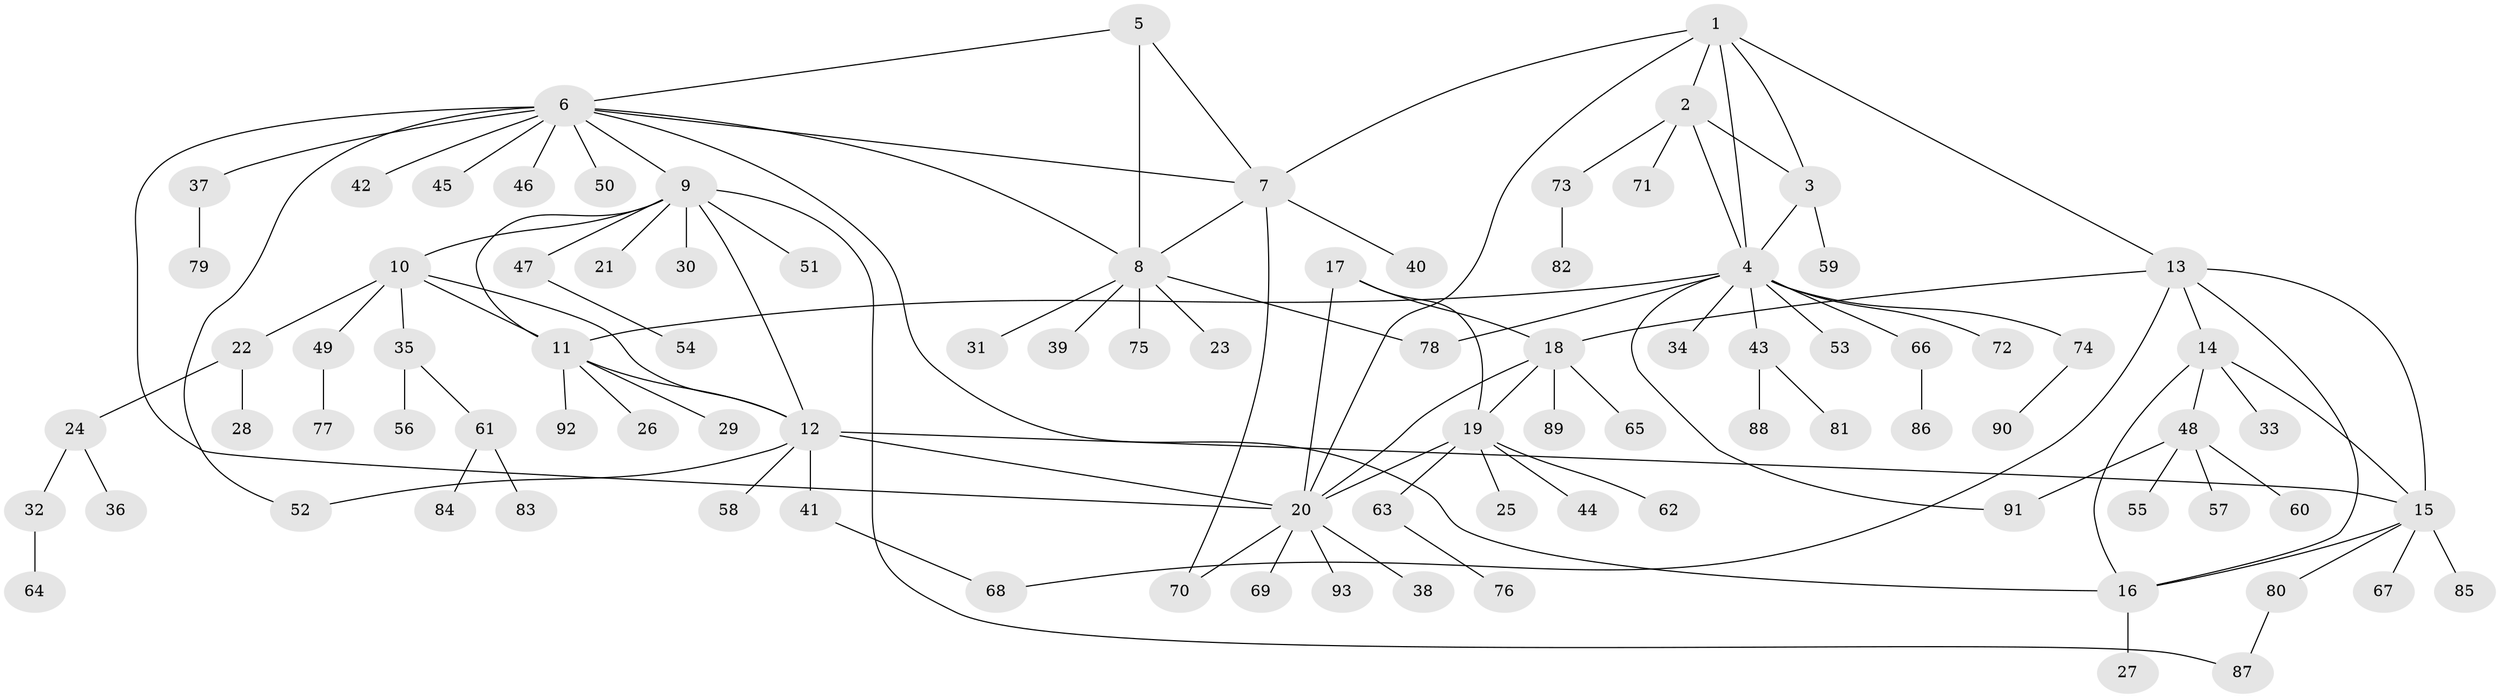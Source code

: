 // Generated by graph-tools (version 1.1) at 2025/55/03/09/25 04:55:11]
// undirected, 93 vertices, 119 edges
graph export_dot {
graph [start="1"]
  node [color=gray90,style=filled];
  1;
  2;
  3;
  4;
  5;
  6;
  7;
  8;
  9;
  10;
  11;
  12;
  13;
  14;
  15;
  16;
  17;
  18;
  19;
  20;
  21;
  22;
  23;
  24;
  25;
  26;
  27;
  28;
  29;
  30;
  31;
  32;
  33;
  34;
  35;
  36;
  37;
  38;
  39;
  40;
  41;
  42;
  43;
  44;
  45;
  46;
  47;
  48;
  49;
  50;
  51;
  52;
  53;
  54;
  55;
  56;
  57;
  58;
  59;
  60;
  61;
  62;
  63;
  64;
  65;
  66;
  67;
  68;
  69;
  70;
  71;
  72;
  73;
  74;
  75;
  76;
  77;
  78;
  79;
  80;
  81;
  82;
  83;
  84;
  85;
  86;
  87;
  88;
  89;
  90;
  91;
  92;
  93;
  1 -- 2;
  1 -- 3;
  1 -- 4;
  1 -- 7;
  1 -- 13;
  1 -- 20;
  2 -- 3;
  2 -- 4;
  2 -- 71;
  2 -- 73;
  3 -- 4;
  3 -- 59;
  4 -- 11;
  4 -- 34;
  4 -- 43;
  4 -- 53;
  4 -- 66;
  4 -- 72;
  4 -- 74;
  4 -- 78;
  4 -- 91;
  5 -- 6;
  5 -- 7;
  5 -- 8;
  6 -- 7;
  6 -- 8;
  6 -- 9;
  6 -- 16;
  6 -- 20;
  6 -- 37;
  6 -- 42;
  6 -- 45;
  6 -- 46;
  6 -- 50;
  6 -- 52;
  7 -- 8;
  7 -- 40;
  7 -- 70;
  8 -- 23;
  8 -- 31;
  8 -- 39;
  8 -- 75;
  8 -- 78;
  9 -- 10;
  9 -- 11;
  9 -- 12;
  9 -- 21;
  9 -- 30;
  9 -- 47;
  9 -- 51;
  9 -- 87;
  10 -- 11;
  10 -- 12;
  10 -- 22;
  10 -- 35;
  10 -- 49;
  11 -- 12;
  11 -- 26;
  11 -- 29;
  11 -- 92;
  12 -- 15;
  12 -- 20;
  12 -- 41;
  12 -- 52;
  12 -- 58;
  13 -- 14;
  13 -- 15;
  13 -- 16;
  13 -- 18;
  13 -- 68;
  14 -- 15;
  14 -- 16;
  14 -- 33;
  14 -- 48;
  15 -- 16;
  15 -- 67;
  15 -- 80;
  15 -- 85;
  16 -- 27;
  17 -- 18;
  17 -- 19;
  17 -- 20;
  18 -- 19;
  18 -- 20;
  18 -- 65;
  18 -- 89;
  19 -- 20;
  19 -- 25;
  19 -- 44;
  19 -- 62;
  19 -- 63;
  20 -- 38;
  20 -- 69;
  20 -- 70;
  20 -- 93;
  22 -- 24;
  22 -- 28;
  24 -- 32;
  24 -- 36;
  32 -- 64;
  35 -- 56;
  35 -- 61;
  37 -- 79;
  41 -- 68;
  43 -- 81;
  43 -- 88;
  47 -- 54;
  48 -- 55;
  48 -- 57;
  48 -- 60;
  48 -- 91;
  49 -- 77;
  61 -- 83;
  61 -- 84;
  63 -- 76;
  66 -- 86;
  73 -- 82;
  74 -- 90;
  80 -- 87;
}
